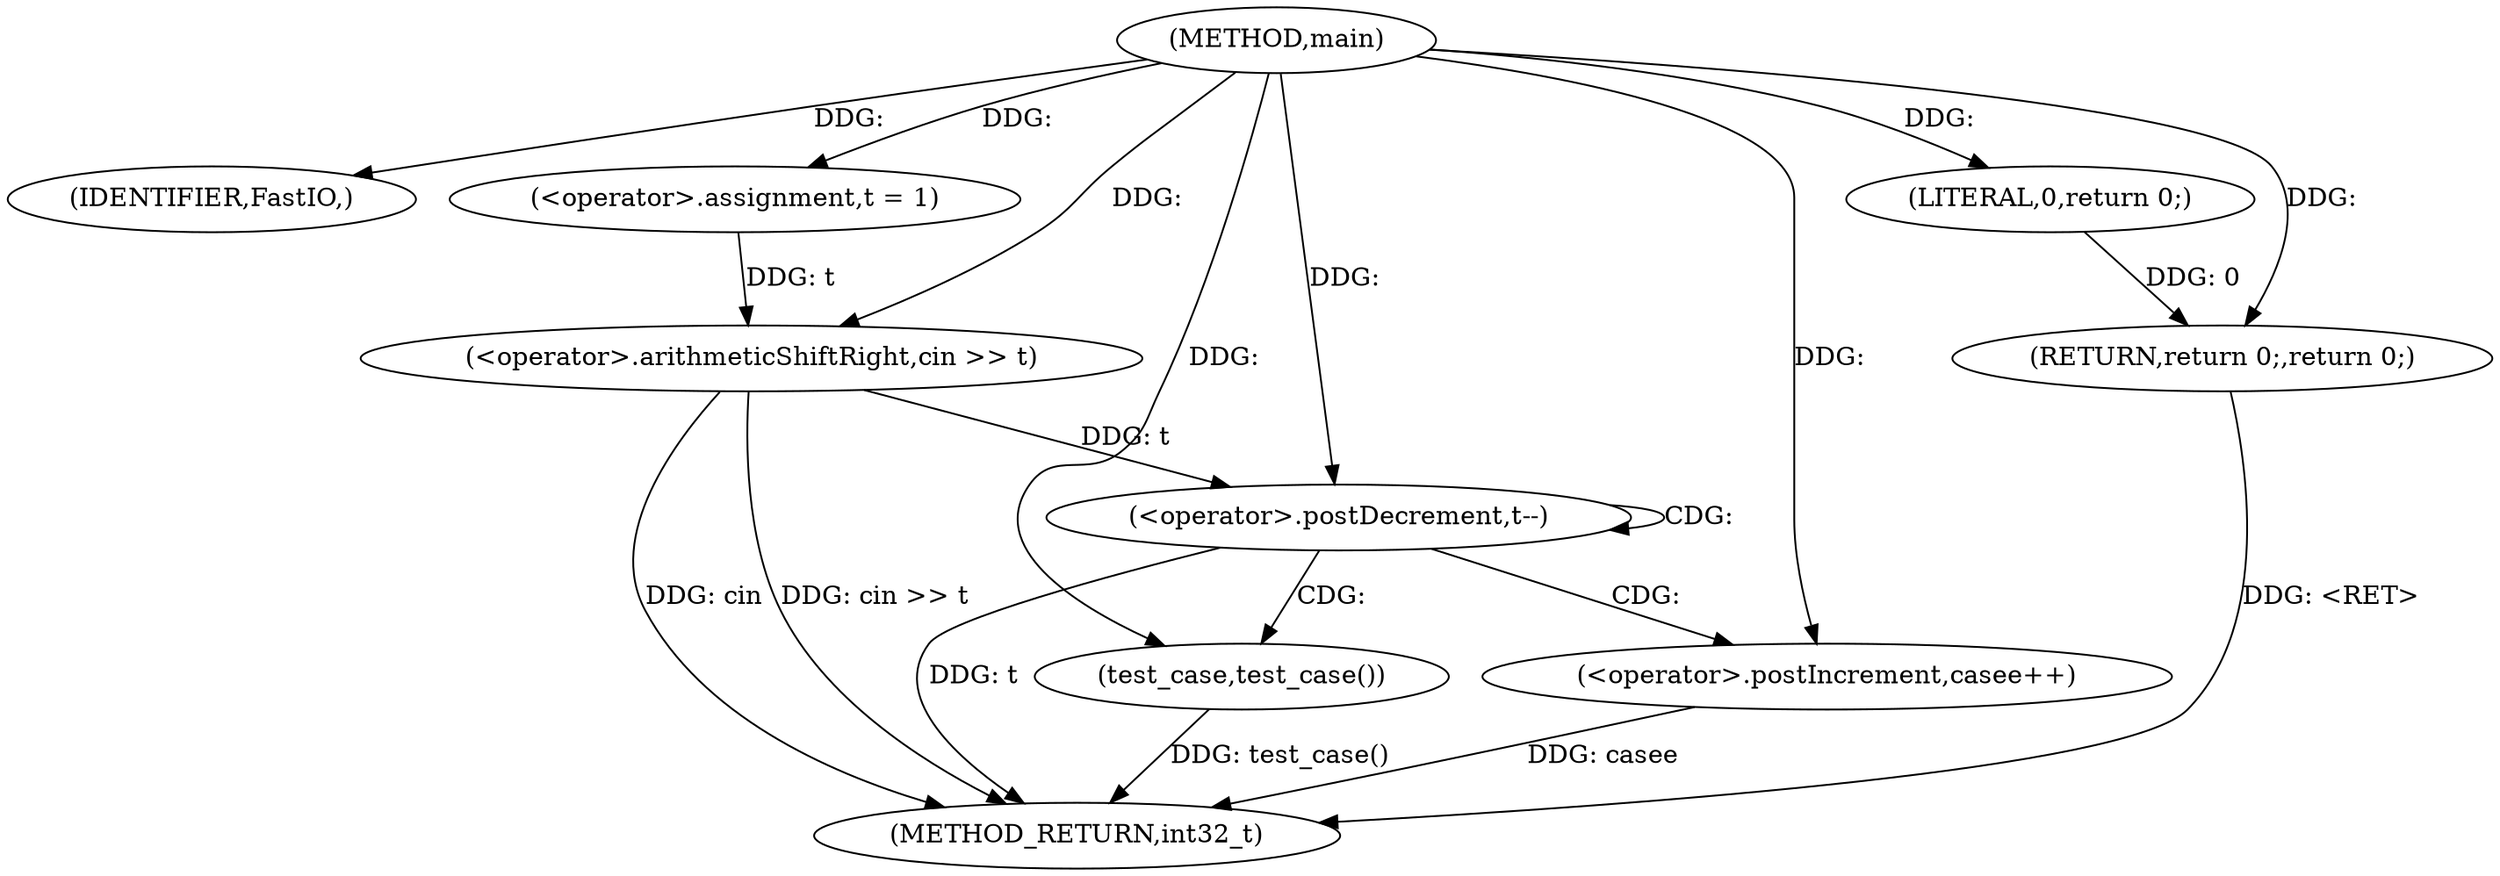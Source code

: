 digraph "main" {  
"1000337" [label = "(METHOD,main)" ]
"1000355" [label = "(METHOD_RETURN,int32_t)" ]
"1000339" [label = "(IDENTIFIER,FastIO,)" ]
"1000340" [label = "(<operator>.assignment,t = 1)" ]
"1000343" [label = "(<operator>.arithmeticShiftRight,cin >> t)" ]
"1000353" [label = "(RETURN,return 0;,return 0;)" ]
"1000347" [label = "(<operator>.postDecrement,t--)" ]
"1000354" [label = "(LITERAL,0,return 0;)" ]
"1000350" [label = "(test_case,test_case())" ]
"1000351" [label = "(<operator>.postIncrement,casee++)" ]
  "1000343" -> "1000355"  [ label = "DDG: cin >> t"] 
  "1000347" -> "1000355"  [ label = "DDG: t"] 
  "1000350" -> "1000355"  [ label = "DDG: test_case()"] 
  "1000353" -> "1000355"  [ label = "DDG: <RET>"] 
  "1000343" -> "1000355"  [ label = "DDG: cin"] 
  "1000351" -> "1000355"  [ label = "DDG: casee"] 
  "1000337" -> "1000339"  [ label = "DDG: "] 
  "1000337" -> "1000340"  [ label = "DDG: "] 
  "1000354" -> "1000353"  [ label = "DDG: 0"] 
  "1000337" -> "1000353"  [ label = "DDG: "] 
  "1000337" -> "1000343"  [ label = "DDG: "] 
  "1000340" -> "1000343"  [ label = "DDG: t"] 
  "1000337" -> "1000354"  [ label = "DDG: "] 
  "1000343" -> "1000347"  [ label = "DDG: t"] 
  "1000337" -> "1000347"  [ label = "DDG: "] 
  "1000337" -> "1000350"  [ label = "DDG: "] 
  "1000337" -> "1000351"  [ label = "DDG: "] 
  "1000347" -> "1000351"  [ label = "CDG: "] 
  "1000347" -> "1000347"  [ label = "CDG: "] 
  "1000347" -> "1000350"  [ label = "CDG: "] 
}
